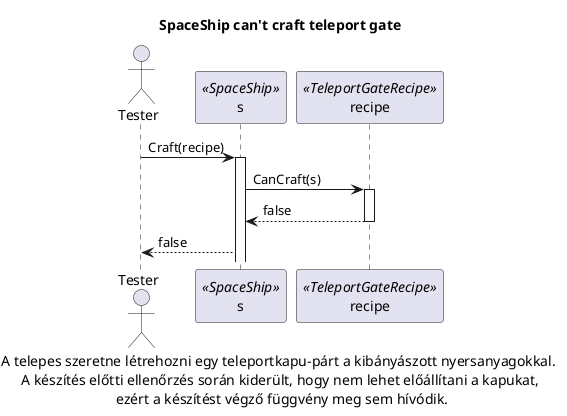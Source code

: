 @startuml

actor Tester as Tester
participant s as s <<SpaceShip>>
participant recipe as recipe <<TeleportGateRecipe>>


title SpaceShip can't craft teleport gate

Tester -> s++: Craft(recipe)

s-> recipe++: CanCraft(s)
recipe --> s --: false

s--> Tester: false

caption  A telepes szeretne létrehozni egy teleportkapu-párt a kibányászott nyersanyagokkal. \n A készítés előtti ellenőrzés során kiderült, hogy nem lehet előállítani a kapukat, \n ezért a készítést végző függvény meg sem hívódik. 


@enduml